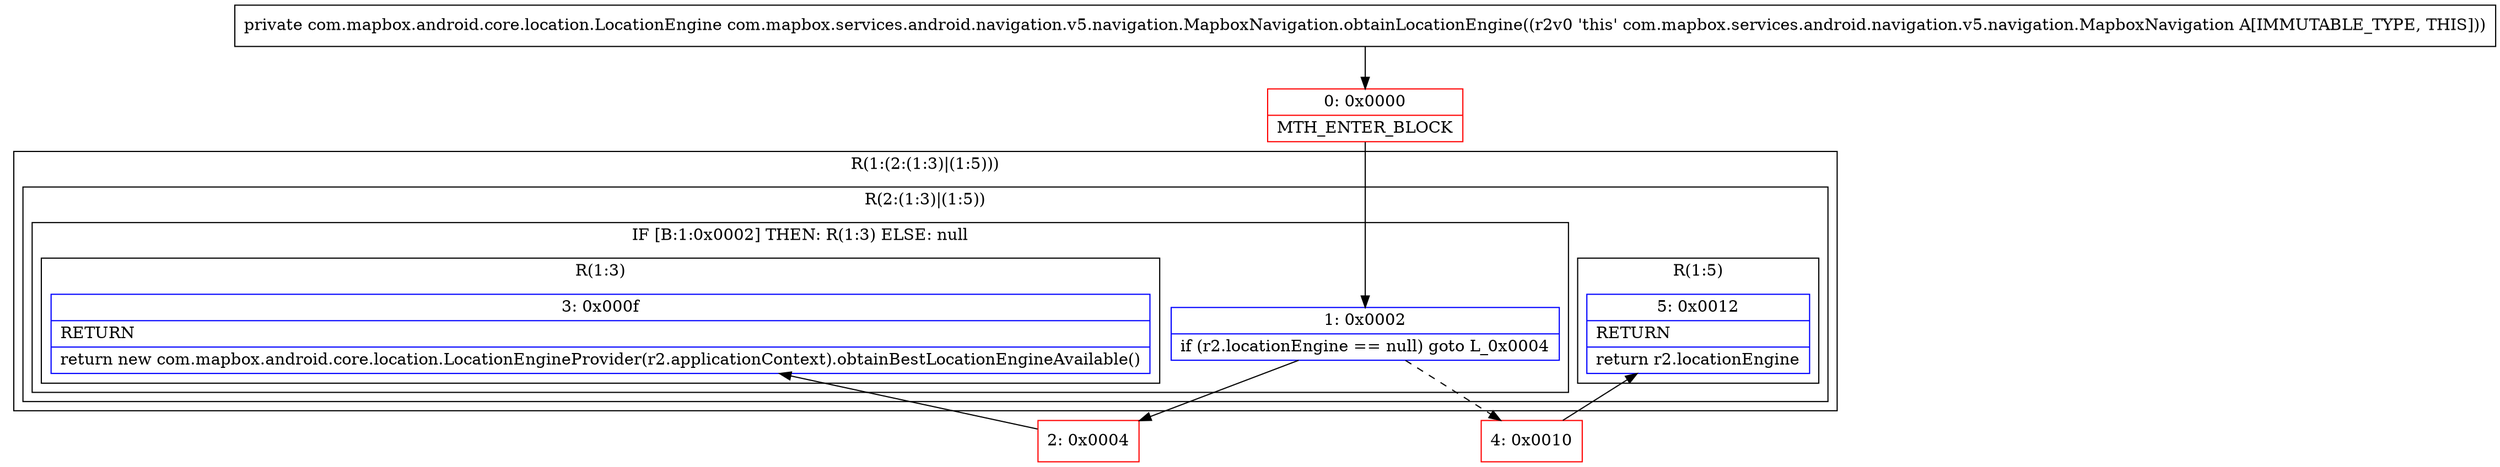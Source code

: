 digraph "CFG forcom.mapbox.services.android.navigation.v5.navigation.MapboxNavigation.obtainLocationEngine()Lcom\/mapbox\/android\/core\/location\/LocationEngine;" {
subgraph cluster_Region_925945710 {
label = "R(1:(2:(1:3)|(1:5)))";
node [shape=record,color=blue];
subgraph cluster_Region_1330490243 {
label = "R(2:(1:3)|(1:5))";
node [shape=record,color=blue];
subgraph cluster_IfRegion_1820798399 {
label = "IF [B:1:0x0002] THEN: R(1:3) ELSE: null";
node [shape=record,color=blue];
Node_1 [shape=record,label="{1\:\ 0x0002|if (r2.locationEngine == null) goto L_0x0004\l}"];
subgraph cluster_Region_1265364684 {
label = "R(1:3)";
node [shape=record,color=blue];
Node_3 [shape=record,label="{3\:\ 0x000f|RETURN\l|return new com.mapbox.android.core.location.LocationEngineProvider(r2.applicationContext).obtainBestLocationEngineAvailable()\l}"];
}
}
subgraph cluster_Region_2056323952 {
label = "R(1:5)";
node [shape=record,color=blue];
Node_5 [shape=record,label="{5\:\ 0x0012|RETURN\l|return r2.locationEngine\l}"];
}
}
}
Node_0 [shape=record,color=red,label="{0\:\ 0x0000|MTH_ENTER_BLOCK\l}"];
Node_2 [shape=record,color=red,label="{2\:\ 0x0004}"];
Node_4 [shape=record,color=red,label="{4\:\ 0x0010}"];
MethodNode[shape=record,label="{private com.mapbox.android.core.location.LocationEngine com.mapbox.services.android.navigation.v5.navigation.MapboxNavigation.obtainLocationEngine((r2v0 'this' com.mapbox.services.android.navigation.v5.navigation.MapboxNavigation A[IMMUTABLE_TYPE, THIS])) }"];
MethodNode -> Node_0;
Node_1 -> Node_2;
Node_1 -> Node_4[style=dashed];
Node_0 -> Node_1;
Node_2 -> Node_3;
Node_4 -> Node_5;
}

